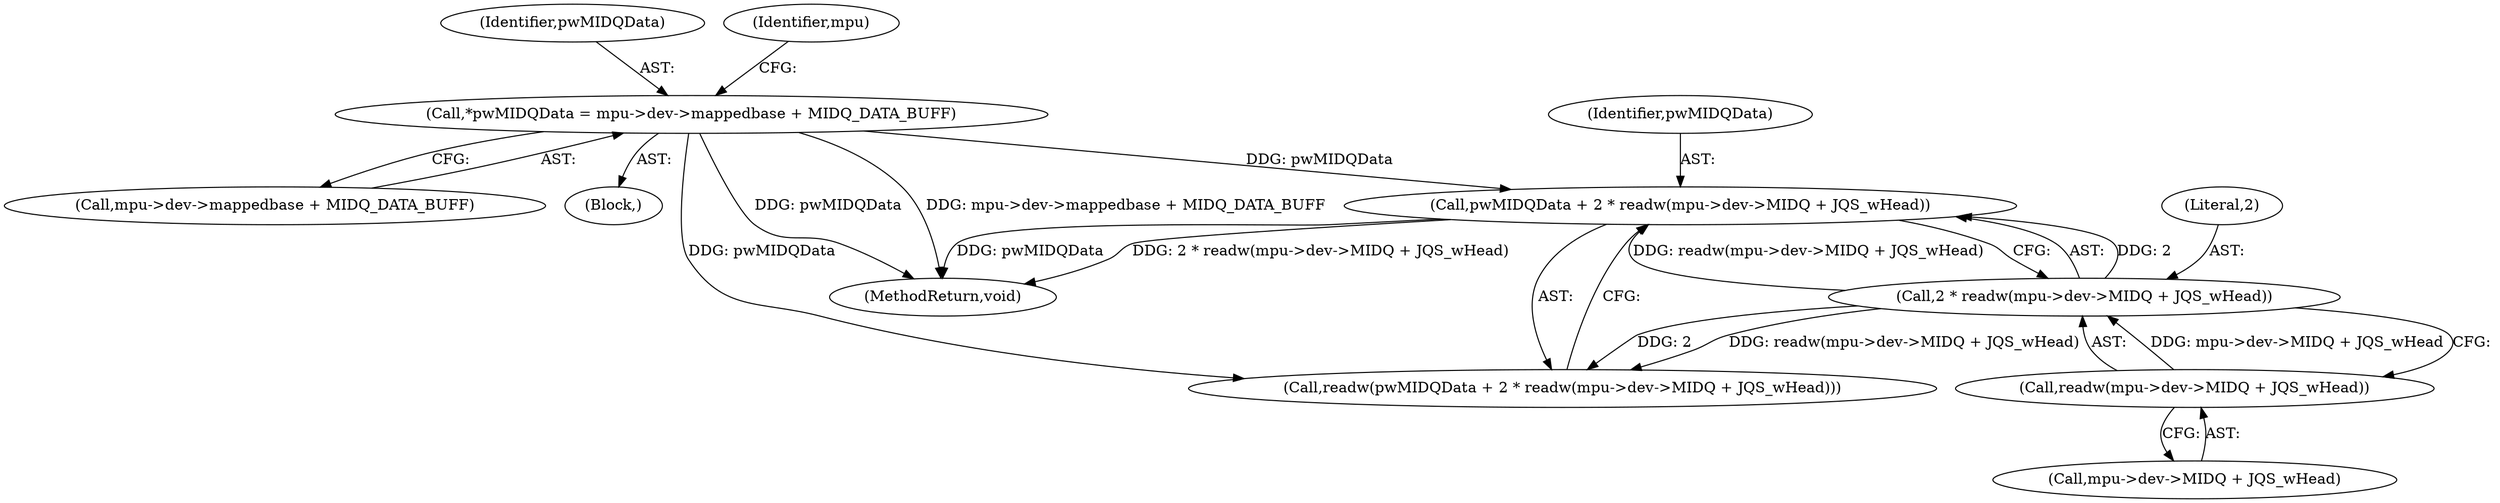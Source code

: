 digraph "1_linux_20e2b791796bd68816fa115f12be5320de2b8021@API" {
"1000148" [label="(Call,pwMIDQData + 2 * readw(mpu->dev->MIDQ + JQS_wHead))"];
"1000109" [label="(Call,*pwMIDQData = mpu->dev->mappedbase + MIDQ_DATA_BUFF)"];
"1000150" [label="(Call,2 * readw(mpu->dev->MIDQ + JQS_wHead))"];
"1000152" [label="(Call,readw(mpu->dev->MIDQ + JQS_wHead))"];
"1000150" [label="(Call,2 * readw(mpu->dev->MIDQ + JQS_wHead))"];
"1000224" [label="(MethodReturn,void)"];
"1000111" [label="(Call,mpu->dev->mappedbase + MIDQ_DATA_BUFF)"];
"1000147" [label="(Call,readw(pwMIDQData + 2 * readw(mpu->dev->MIDQ + JQS_wHead)))"];
"1000110" [label="(Identifier,pwMIDQData)"];
"1000148" [label="(Call,pwMIDQData + 2 * readw(mpu->dev->MIDQ + JQS_wHead))"];
"1000109" [label="(Call,*pwMIDQData = mpu->dev->mappedbase + MIDQ_DATA_BUFF)"];
"1000121" [label="(Identifier,mpu)"];
"1000152" [label="(Call,readw(mpu->dev->MIDQ + JQS_wHead))"];
"1000102" [label="(Block,)"];
"1000149" [label="(Identifier,pwMIDQData)"];
"1000151" [label="(Literal,2)"];
"1000153" [label="(Call,mpu->dev->MIDQ + JQS_wHead)"];
"1000148" -> "1000147"  [label="AST: "];
"1000148" -> "1000150"  [label="CFG: "];
"1000149" -> "1000148"  [label="AST: "];
"1000150" -> "1000148"  [label="AST: "];
"1000147" -> "1000148"  [label="CFG: "];
"1000148" -> "1000224"  [label="DDG: 2 * readw(mpu->dev->MIDQ + JQS_wHead)"];
"1000148" -> "1000224"  [label="DDG: pwMIDQData"];
"1000109" -> "1000148"  [label="DDG: pwMIDQData"];
"1000150" -> "1000148"  [label="DDG: 2"];
"1000150" -> "1000148"  [label="DDG: readw(mpu->dev->MIDQ + JQS_wHead)"];
"1000109" -> "1000102"  [label="AST: "];
"1000109" -> "1000111"  [label="CFG: "];
"1000110" -> "1000109"  [label="AST: "];
"1000111" -> "1000109"  [label="AST: "];
"1000121" -> "1000109"  [label="CFG: "];
"1000109" -> "1000224"  [label="DDG: pwMIDQData"];
"1000109" -> "1000224"  [label="DDG: mpu->dev->mappedbase + MIDQ_DATA_BUFF"];
"1000109" -> "1000147"  [label="DDG: pwMIDQData"];
"1000150" -> "1000152"  [label="CFG: "];
"1000151" -> "1000150"  [label="AST: "];
"1000152" -> "1000150"  [label="AST: "];
"1000150" -> "1000147"  [label="DDG: 2"];
"1000150" -> "1000147"  [label="DDG: readw(mpu->dev->MIDQ + JQS_wHead)"];
"1000152" -> "1000150"  [label="DDG: mpu->dev->MIDQ + JQS_wHead"];
"1000152" -> "1000153"  [label="CFG: "];
"1000153" -> "1000152"  [label="AST: "];
}
